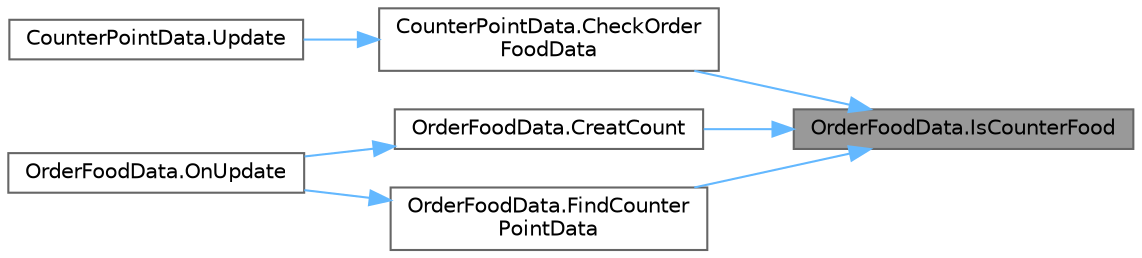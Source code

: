 digraph "OrderFoodData.IsCounterFood"
{
 // LATEX_PDF_SIZE
  bgcolor="transparent";
  edge [fontname=Helvetica,fontsize=10,labelfontname=Helvetica,labelfontsize=10];
  node [fontname=Helvetica,fontsize=10,shape=box,height=0.2,width=0.4];
  rankdir="RL";
  Node1 [id="Node000001",label="OrderFoodData.IsCounterFood",height=0.2,width=0.4,color="gray40", fillcolor="grey60", style="filled", fontcolor="black",tooltip="カウンターに設置されている料理かどうか"];
  Node1 -> Node2 [id="edge1_Node000001_Node000002",dir="back",color="steelblue1",style="solid",tooltip=" "];
  Node2 [id="Node000002",label="CounterPointData.CheckOrder\lFoodData",height=0.2,width=0.4,color="grey40", fillcolor="white", style="filled",URL="$class_counter_point_data.html#a3755f067863f0fa79d1c5bc9e04fc326",tooltip=" "];
  Node2 -> Node3 [id="edge2_Node000002_Node000003",dir="back",color="steelblue1",style="solid",tooltip=" "];
  Node3 [id="Node000003",label="CounterPointData.Update",height=0.2,width=0.4,color="grey40", fillcolor="white", style="filled",URL="$class_counter_point_data.html#ac9b9bc5e0b4ce4aec2805a2df039e65b",tooltip=" "];
  Node1 -> Node4 [id="edge3_Node000001_Node000004",dir="back",color="steelblue1",style="solid",tooltip=" "];
  Node4 [id="Node000004",label="OrderFoodData.CreatCount",height=0.2,width=0.4,color="grey40", fillcolor="white", style="filled",URL="$class_order_food_data.html#a323ef897af5fbdf80062285d138f2a29",tooltip="作成時間をカウントする"];
  Node4 -> Node5 [id="edge4_Node000004_Node000005",dir="back",color="steelblue1",style="solid",tooltip=" "];
  Node5 [id="Node000005",label="OrderFoodData.OnUpdate",height=0.2,width=0.4,color="grey40", fillcolor="white", style="filled",URL="$class_order_food_data.html#a771cbbc63cd8ba354c21de6d78d04e04",tooltip=" "];
  Node1 -> Node6 [id="edge5_Node000001_Node000006",dir="back",color="steelblue1",style="solid",tooltip=" "];
  Node6 [id="Node000006",label="OrderFoodData.FindCounter\lPointData",height=0.2,width=0.4,color="grey40", fillcolor="white", style="filled",URL="$class_order_food_data.html#a7f9b9c62c7a6a24a1e02a5f8d1406168",tooltip=" "];
  Node6 -> Node5 [id="edge6_Node000006_Node000005",dir="back",color="steelblue1",style="solid",tooltip=" "];
}
